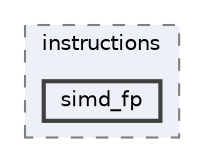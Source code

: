 digraph "/home/runner/work/machine-learning-compilers/machine-learning-compilers/include/mlc/instructions/simd_fp"
{
 // LATEX_PDF_SIZE
  bgcolor="transparent";
  edge [fontname=Helvetica,fontsize=10,labelfontname=Helvetica,labelfontsize=10];
  node [fontname=Helvetica,fontsize=10,shape=box,height=0.2,width=0.4];
  compound=true
  subgraph clusterdir_9d43028a51ac2375157a503f798b3795 {
    graph [ bgcolor="#edf0f7", pencolor="grey50", label="instructions", fontname=Helvetica,fontsize=10 style="filled,dashed", URL="dir_9d43028a51ac2375157a503f798b3795.html",tooltip=""]
  dir_895410a677ab3d1e5fb5018bfecef84e [label="simd_fp", fillcolor="#edf0f7", color="grey25", style="filled,bold", URL="dir_895410a677ab3d1e5fb5018bfecef84e.html",tooltip=""];
  }
}
